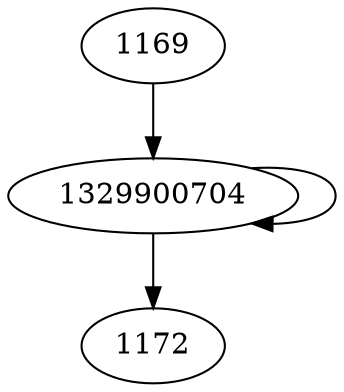 digraph  {
1329900704;
1169;
1172;
1329900704 -> 1172;
1329900704 -> 1329900704;
1169 -> 1329900704;
}

